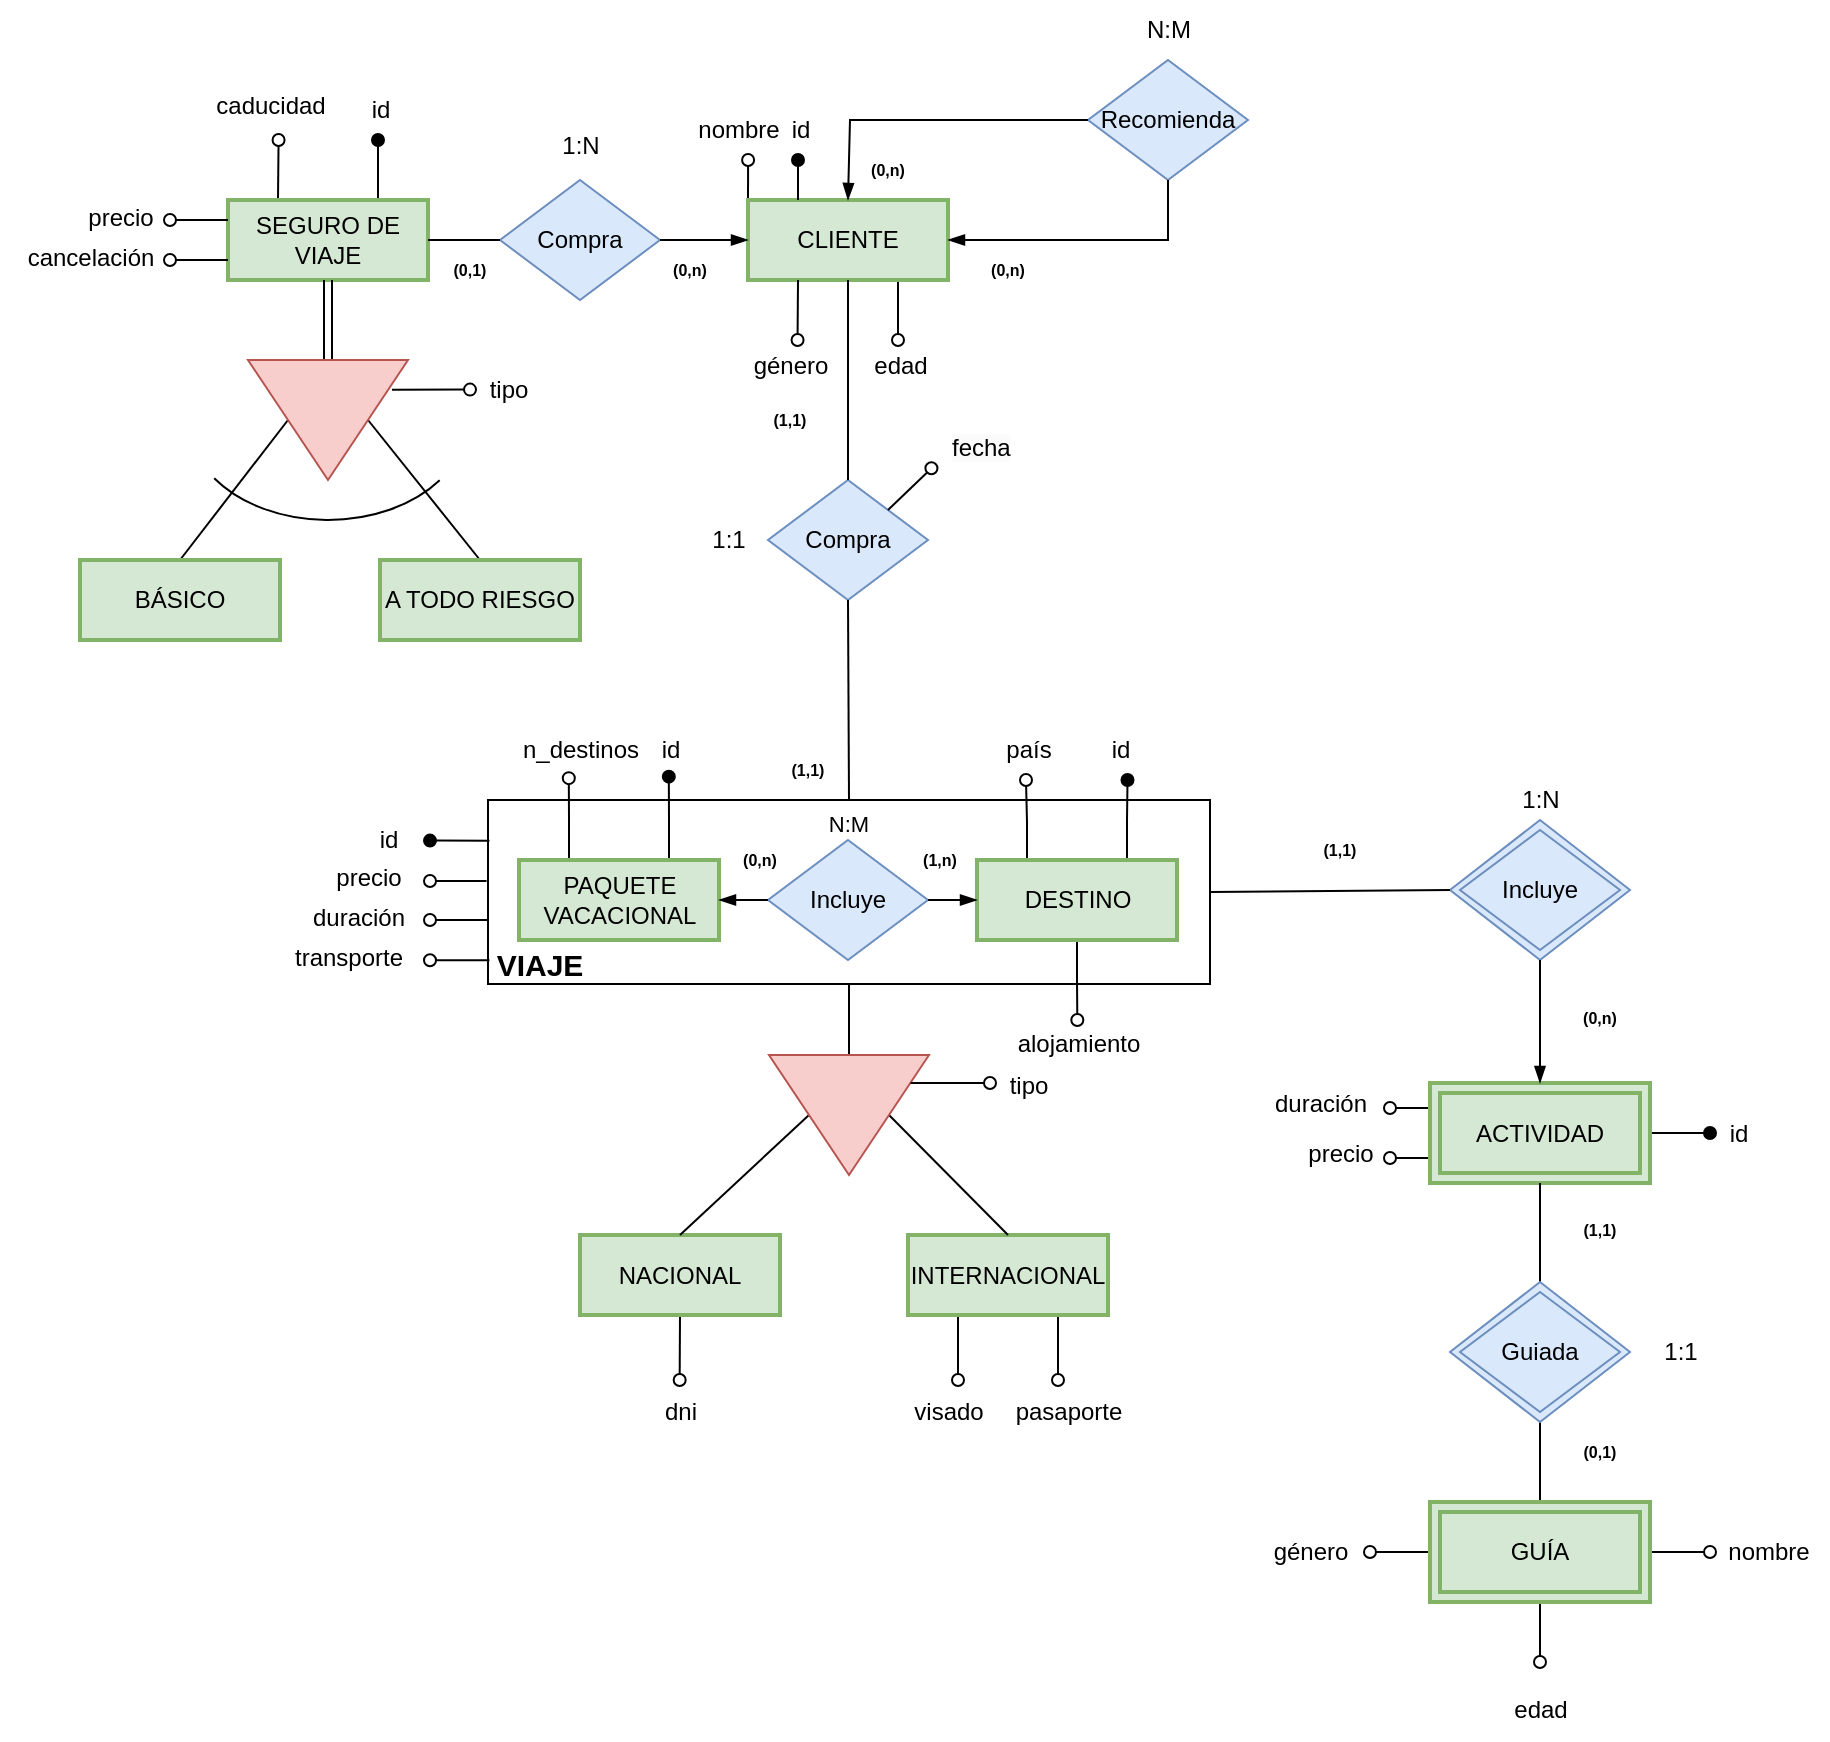 <mxfile version="24.2.5" type="device">
  <diagram name="Página-1" id="KH4kKk857GZRUog4wI0F">
    <mxGraphModel dx="770" dy="696" grid="1" gridSize="10" guides="1" tooltips="1" connect="1" arrows="1" fold="1" page="1" pageScale="1" pageWidth="827" pageHeight="1169" math="0" shadow="0">
      <root>
        <mxCell id="0" />
        <mxCell id="1" parent="0" />
        <mxCell id="D5U8dyYam3pg92O_mBLK-55" value="género" style="text;html=1;align=center;verticalAlign=middle;resizable=0;points=[];autosize=1;strokeColor=none;fillColor=none;" parent="1" vertex="1">
          <mxGeometry x="430" y="278" width="60" height="30" as="geometry" />
        </mxCell>
        <mxCell id="kKVmnHxeWaea36lA8KN8-52" value="" style="rhombus;whiteSpace=wrap;html=1;fillColor=#dae8fc;strokeColor=#6c8ebf;" parent="1" vertex="1">
          <mxGeometry x="790" y="520" width="90" height="70" as="geometry" />
        </mxCell>
        <mxCell id="D5U8dyYam3pg92O_mBLK-21" style="edgeStyle=orthogonalEdgeStyle;rounded=0;orthogonalLoop=1;jettySize=auto;html=1;exitX=1;exitY=0.5;exitDx=0;exitDy=0;endArrow=oval;endFill=1;" parent="1" source="kKVmnHxeWaea36lA8KN8-53" edge="1">
          <mxGeometry relative="1" as="geometry">
            <mxPoint x="920" y="677" as="targetPoint" />
          </mxGeometry>
        </mxCell>
        <mxCell id="D5U8dyYam3pg92O_mBLK-23" style="edgeStyle=orthogonalEdgeStyle;rounded=0;orthogonalLoop=1;jettySize=auto;html=1;exitX=0;exitY=0.25;exitDx=0;exitDy=0;endArrow=oval;endFill=0;" parent="1" source="kKVmnHxeWaea36lA8KN8-53" edge="1">
          <mxGeometry relative="1" as="geometry">
            <mxPoint x="760" y="664" as="targetPoint" />
          </mxGeometry>
        </mxCell>
        <mxCell id="D5U8dyYam3pg92O_mBLK-25" style="edgeStyle=orthogonalEdgeStyle;rounded=0;orthogonalLoop=1;jettySize=auto;html=1;endArrow=oval;endFill=0;exitX=0;exitY=0.75;exitDx=0;exitDy=0;" parent="1" source="kKVmnHxeWaea36lA8KN8-53" edge="1">
          <mxGeometry relative="1" as="geometry">
            <mxPoint x="760" y="689" as="targetPoint" />
          </mxGeometry>
        </mxCell>
        <mxCell id="kKVmnHxeWaea36lA8KN8-53" value="" style="rounded=0;whiteSpace=wrap;html=1;fillColor=#d5e8d4;strokeColor=#82b366;gradientColor=none;strokeWidth=2;glass=0;shadow=0;" parent="1" vertex="1">
          <mxGeometry x="780" y="651.5" width="110" height="50" as="geometry" />
        </mxCell>
        <mxCell id="fBUE--UBw91-HrWwUWmu-17" style="edgeStyle=orthogonalEdgeStyle;rounded=0;orthogonalLoop=1;jettySize=auto;html=1;exitX=-0.002;exitY=0.44;exitDx=0;exitDy=0;exitPerimeter=0;endArrow=oval;endFill=0;" parent="1" source="kKVmnHxeWaea36lA8KN8-54" edge="1">
          <mxGeometry relative="1" as="geometry">
            <mxPoint x="280" y="550" as="targetPoint" />
            <mxPoint x="300" y="550" as="sourcePoint" />
          </mxGeometry>
        </mxCell>
        <mxCell id="fBUE--UBw91-HrWwUWmu-18" style="edgeStyle=orthogonalEdgeStyle;rounded=0;orthogonalLoop=1;jettySize=auto;html=1;exitX=0.002;exitY=0.221;exitDx=0;exitDy=0;exitPerimeter=0;endArrow=oval;endFill=1;" parent="1" source="kKVmnHxeWaea36lA8KN8-54" edge="1">
          <mxGeometry relative="1" as="geometry">
            <mxPoint x="280" y="530" as="targetPoint" />
          </mxGeometry>
        </mxCell>
        <mxCell id="fBUE--UBw91-HrWwUWmu-19" style="edgeStyle=orthogonalEdgeStyle;rounded=0;orthogonalLoop=1;jettySize=auto;html=1;exitX=-0.001;exitY=0.652;exitDx=0;exitDy=0;exitPerimeter=0;endArrow=oval;endFill=0;" parent="1" source="kKVmnHxeWaea36lA8KN8-54" edge="1">
          <mxGeometry relative="1" as="geometry">
            <mxPoint x="280" y="570" as="targetPoint" />
            <mxPoint x="300" y="570" as="sourcePoint" />
          </mxGeometry>
        </mxCell>
        <mxCell id="fBUE--UBw91-HrWwUWmu-20" style="edgeStyle=orthogonalEdgeStyle;rounded=0;orthogonalLoop=1;jettySize=auto;html=1;exitX=0.002;exitY=0.871;exitDx=0;exitDy=0;exitPerimeter=0;endArrow=oval;endFill=0;" parent="1" source="kKVmnHxeWaea36lA8KN8-54" edge="1">
          <mxGeometry relative="1" as="geometry">
            <mxPoint x="280" y="590" as="targetPoint" />
            <mxPoint x="300" y="590" as="sourcePoint" />
          </mxGeometry>
        </mxCell>
        <mxCell id="kKVmnHxeWaea36lA8KN8-54" value="" style="rounded=0;whiteSpace=wrap;html=1;fillColor=none;" parent="1" vertex="1">
          <mxGeometry x="309" y="510" width="361" height="92" as="geometry" />
        </mxCell>
        <mxCell id="D5U8dyYam3pg92O_mBLK-40" style="edgeStyle=orthogonalEdgeStyle;rounded=0;orthogonalLoop=1;jettySize=auto;html=1;exitX=0.75;exitY=0;exitDx=0;exitDy=0;endArrow=oval;endFill=1;entryX=0.497;entryY=0.944;entryDx=0;entryDy=0;entryPerimeter=0;" parent="1" source="kKVmnHxeWaea36lA8KN8-55" target="D5U8dyYam3pg92O_mBLK-41" edge="1">
          <mxGeometry relative="1" as="geometry">
            <mxPoint x="400" y="500" as="targetPoint" />
          </mxGeometry>
        </mxCell>
        <mxCell id="gDjanEeyEWssSe1rTWH_-22" style="edgeStyle=orthogonalEdgeStyle;rounded=0;orthogonalLoop=1;jettySize=auto;html=1;exitX=0.25;exitY=0;exitDx=0;exitDy=0;endArrow=oval;endFill=0;entryX=0.43;entryY=0.969;entryDx=0;entryDy=0;entryPerimeter=0;" parent="1" source="kKVmnHxeWaea36lA8KN8-55" target="gDjanEeyEWssSe1rTWH_-23" edge="1">
          <mxGeometry relative="1" as="geometry">
            <mxPoint x="350" y="500" as="targetPoint" />
          </mxGeometry>
        </mxCell>
        <mxCell id="kKVmnHxeWaea36lA8KN8-55" value="PAQUETE VACACIONAL" style="rounded=0;whiteSpace=wrap;html=1;fillColor=#d5e8d4;strokeColor=#82b366;strokeWidth=2;" parent="1" vertex="1">
          <mxGeometry x="324.5" y="540" width="100" height="40" as="geometry" />
        </mxCell>
        <mxCell id="gDjanEeyEWssSe1rTWH_-10" style="edgeStyle=orthogonalEdgeStyle;rounded=0;orthogonalLoop=1;jettySize=auto;html=1;exitX=0.25;exitY=0;exitDx=0;exitDy=0;endArrow=oval;endFill=0;" parent="1" source="kKVmnHxeWaea36lA8KN8-56" edge="1">
          <mxGeometry relative="1" as="geometry">
            <mxPoint x="578" y="500" as="targetPoint" />
          </mxGeometry>
        </mxCell>
        <mxCell id="gDjanEeyEWssSe1rTWH_-26" style="edgeStyle=orthogonalEdgeStyle;rounded=0;orthogonalLoop=1;jettySize=auto;html=1;exitX=0.75;exitY=0;exitDx=0;exitDy=0;endArrow=oval;endFill=1;" parent="1" source="kKVmnHxeWaea36lA8KN8-56" edge="1">
          <mxGeometry relative="1" as="geometry">
            <mxPoint x="628.757" y="500" as="targetPoint" />
          </mxGeometry>
        </mxCell>
        <mxCell id="fBUE--UBw91-HrWwUWmu-16" style="edgeStyle=orthogonalEdgeStyle;rounded=0;orthogonalLoop=1;jettySize=auto;html=1;exitX=0.5;exitY=1;exitDx=0;exitDy=0;endArrow=oval;endFill=0;" parent="1" source="kKVmnHxeWaea36lA8KN8-56" edge="1">
          <mxGeometry relative="1" as="geometry">
            <mxPoint x="603.667" y="620" as="targetPoint" />
          </mxGeometry>
        </mxCell>
        <mxCell id="kKVmnHxeWaea36lA8KN8-56" value="DESTINO" style="rounded=0;whiteSpace=wrap;html=1;fillColor=#d5e8d4;strokeColor=#82b366;gradientColor=none;strokeWidth=2;glass=0;shadow=0;" parent="1" vertex="1">
          <mxGeometry x="553.5" y="540" width="100" height="40" as="geometry" />
        </mxCell>
        <mxCell id="kKVmnHxeWaea36lA8KN8-57" value="Incluye" style="rhombus;whiteSpace=wrap;html=1;fillColor=#dae8fc;strokeColor=#6c8ebf;" parent="1" vertex="1">
          <mxGeometry x="449" y="530" width="80" height="60" as="geometry" />
        </mxCell>
        <mxCell id="kKVmnHxeWaea36lA8KN8-58" value="" style="endArrow=blockThin;html=1;rounded=0;entryX=1;entryY=0.5;entryDx=0;entryDy=0;exitX=0;exitY=0.5;exitDx=0;exitDy=0;startArrow=none;startFill=0;endFill=1;" parent="1" source="kKVmnHxeWaea36lA8KN8-57" target="kKVmnHxeWaea36lA8KN8-55" edge="1">
          <mxGeometry width="50" height="50" relative="1" as="geometry">
            <mxPoint x="354" y="500" as="sourcePoint" />
            <mxPoint x="304" y="550" as="targetPoint" />
            <Array as="points">
              <mxPoint x="430" y="560" />
            </Array>
          </mxGeometry>
        </mxCell>
        <mxCell id="kKVmnHxeWaea36lA8KN8-59" value="&lt;font style=&quot;font-size: 15px;&quot;&gt;&lt;b&gt;VIAJE&lt;/b&gt;&lt;/font&gt;" style="text;html=1;align=center;verticalAlign=middle;whiteSpace=wrap;rounded=0;" parent="1" vertex="1">
          <mxGeometry x="315" y="582" width="40" height="20" as="geometry" />
        </mxCell>
        <mxCell id="kKVmnHxeWaea36lA8KN8-60" value="Recomienda" style="rhombus;whiteSpace=wrap;html=1;fillColor=#dae8fc;strokeColor=#6c8ebf;" parent="1" vertex="1">
          <mxGeometry x="609" y="140" width="80" height="60" as="geometry" />
        </mxCell>
        <mxCell id="kKVmnHxeWaea36lA8KN8-61" value="Incluye" style="rhombus;whiteSpace=wrap;html=1;fillColor=#dae8fc;strokeColor=#6c8ebf;" parent="1" vertex="1">
          <mxGeometry x="795" y="525" width="80" height="60" as="geometry" />
        </mxCell>
        <mxCell id="kKVmnHxeWaea36lA8KN8-62" value="" style="endArrow=none;html=1;rounded=0;exitX=0.5;exitY=0;exitDx=0;exitDy=0;entryX=0.5;entryY=1;entryDx=0;entryDy=0;endFill=0;startArrow=blockThin;startFill=1;" parent="1" source="kKVmnHxeWaea36lA8KN8-53" target="kKVmnHxeWaea36lA8KN8-52" edge="1">
          <mxGeometry width="50" height="50" relative="1" as="geometry">
            <mxPoint x="1095" y="626.5" as="sourcePoint" />
            <mxPoint x="855" y="626.5" as="targetPoint" />
          </mxGeometry>
        </mxCell>
        <mxCell id="kKVmnHxeWaea36lA8KN8-63" value="" style="endArrow=blockThin;html=1;rounded=0;exitX=1;exitY=0.5;exitDx=0;exitDy=0;endFill=1;entryX=0;entryY=0.5;entryDx=0;entryDy=0;" parent="1" source="kKVmnHxeWaea36lA8KN8-57" target="kKVmnHxeWaea36lA8KN8-56" edge="1">
          <mxGeometry width="50" height="50" relative="1" as="geometry">
            <mxPoint x="455" y="620" as="sourcePoint" />
            <mxPoint x="505" y="570" as="targetPoint" />
          </mxGeometry>
        </mxCell>
        <mxCell id="kKVmnHxeWaea36lA8KN8-64" value="" style="endArrow=none;html=1;rounded=0;exitX=0;exitY=0.5;exitDx=0;exitDy=0;endFill=0;entryX=1;entryY=0.5;entryDx=0;entryDy=0;" parent="1" source="kKVmnHxeWaea36lA8KN8-52" target="kKVmnHxeWaea36lA8KN8-54" edge="1">
          <mxGeometry width="50" height="50" relative="1" as="geometry">
            <mxPoint x="935" y="530" as="sourcePoint" />
            <mxPoint x="690" y="580" as="targetPoint" />
          </mxGeometry>
        </mxCell>
        <mxCell id="fBUE--UBw91-HrWwUWmu-21" style="edgeStyle=orthogonalEdgeStyle;rounded=0;orthogonalLoop=1;jettySize=auto;html=1;exitX=0.25;exitY=1;exitDx=0;exitDy=0;endArrow=oval;endFill=0;" parent="1" source="kKVmnHxeWaea36lA8KN8-65" edge="1">
          <mxGeometry relative="1" as="geometry">
            <mxPoint x="544" y="800" as="targetPoint" />
          </mxGeometry>
        </mxCell>
        <mxCell id="fBUE--UBw91-HrWwUWmu-22" style="edgeStyle=orthogonalEdgeStyle;rounded=0;orthogonalLoop=1;jettySize=auto;html=1;exitX=0.75;exitY=1;exitDx=0;exitDy=0;endArrow=oval;endFill=0;" parent="1" source="kKVmnHxeWaea36lA8KN8-65" edge="1">
          <mxGeometry relative="1" as="geometry">
            <mxPoint x="594" y="800" as="targetPoint" />
          </mxGeometry>
        </mxCell>
        <mxCell id="kKVmnHxeWaea36lA8KN8-65" value="INTERNACIONAL" style="rounded=0;whiteSpace=wrap;html=1;fillColor=#d5e8d4;strokeColor=#82b366;gradientColor=none;strokeWidth=2;glass=0;shadow=0;" parent="1" vertex="1">
          <mxGeometry x="519" y="727.5" width="100" height="40" as="geometry" />
        </mxCell>
        <mxCell id="fBUE--UBw91-HrWwUWmu-23" style="edgeStyle=orthogonalEdgeStyle;rounded=0;orthogonalLoop=1;jettySize=auto;html=1;exitX=0.5;exitY=1;exitDx=0;exitDy=0;endArrow=oval;endFill=0;" parent="1" source="kKVmnHxeWaea36lA8KN8-66" edge="1">
          <mxGeometry relative="1" as="geometry">
            <mxPoint x="404.833" y="800" as="targetPoint" />
          </mxGeometry>
        </mxCell>
        <mxCell id="kKVmnHxeWaea36lA8KN8-66" value="NACIONAL" style="rounded=0;whiteSpace=wrap;html=1;fillColor=#d5e8d4;strokeColor=#82b366;gradientColor=none;strokeWidth=2;glass=0;shadow=0;" parent="1" vertex="1">
          <mxGeometry x="355" y="727.5" width="100" height="40" as="geometry" />
        </mxCell>
        <mxCell id="D5U8dyYam3pg92O_mBLK-77" style="edgeStyle=orthogonalEdgeStyle;rounded=0;orthogonalLoop=1;jettySize=auto;html=1;exitX=0.5;exitY=1;exitDx=0;exitDy=0;endArrow=none;endFill=0;entryX=0.5;entryY=0;entryDx=0;entryDy=0;startArrow=none;startFill=0;" parent="1" source="kKVmnHxeWaea36lA8KN8-53" target="D5U8dyYam3pg92O_mBLK-81" edge="1">
          <mxGeometry relative="1" as="geometry">
            <mxPoint x="835" y="799" as="targetPoint" />
            <mxPoint x="850" y="719" as="sourcePoint" />
          </mxGeometry>
        </mxCell>
        <mxCell id="kKVmnHxeWaea36lA8KN8-67" value="ACTIVIDAD" style="rounded=0;whiteSpace=wrap;html=1;fillColor=#d5e8d4;strokeColor=#82b366;gradientColor=none;strokeWidth=2;glass=0;shadow=0;" parent="1" vertex="1">
          <mxGeometry x="785" y="656.5" width="100" height="40" as="geometry" />
        </mxCell>
        <mxCell id="D5U8dyYam3pg92O_mBLK-50" style="edgeStyle=orthogonalEdgeStyle;rounded=0;orthogonalLoop=1;jettySize=auto;html=1;exitX=0.75;exitY=1;exitDx=0;exitDy=0;endArrow=oval;endFill=0;" parent="1" source="kKVmnHxeWaea36lA8KN8-68" edge="1">
          <mxGeometry relative="1" as="geometry">
            <mxPoint x="514" y="280" as="targetPoint" />
          </mxGeometry>
        </mxCell>
        <mxCell id="gDjanEeyEWssSe1rTWH_-18" style="edgeStyle=orthogonalEdgeStyle;rounded=0;orthogonalLoop=1;jettySize=auto;html=1;exitX=0;exitY=0;exitDx=0;exitDy=0;endArrow=oval;endFill=0;" parent="1" source="kKVmnHxeWaea36lA8KN8-68" edge="1">
          <mxGeometry relative="1" as="geometry">
            <mxPoint x="439.048" y="190" as="targetPoint" />
          </mxGeometry>
        </mxCell>
        <mxCell id="kKVmnHxeWaea36lA8KN8-68" value="CLIENTE" style="rounded=0;whiteSpace=wrap;html=1;fillColor=#d5e8d4;strokeColor=#82b366;gradientColor=none;strokeWidth=2;glass=0;shadow=0;" parent="1" vertex="1">
          <mxGeometry x="439" y="210" width="100" height="40" as="geometry" />
        </mxCell>
        <mxCell id="kKVmnHxeWaea36lA8KN8-69" value="Compra" style="rhombus;whiteSpace=wrap;html=1;fillColor=#dae8fc;strokeColor=#6c8ebf;" parent="1" vertex="1">
          <mxGeometry x="315" y="200" width="80" height="60" as="geometry" />
        </mxCell>
        <mxCell id="D5U8dyYam3pg92O_mBLK-56" style="edgeStyle=orthogonalEdgeStyle;rounded=0;orthogonalLoop=1;jettySize=auto;html=1;exitX=0.25;exitY=0;exitDx=0;exitDy=0;endArrow=oval;endFill=0;" parent="1" source="kKVmnHxeWaea36lA8KN8-70" edge="1">
          <mxGeometry relative="1" as="geometry">
            <mxPoint x="204.286" y="180" as="targetPoint" />
          </mxGeometry>
        </mxCell>
        <mxCell id="D5U8dyYam3pg92O_mBLK-58" style="edgeStyle=orthogonalEdgeStyle;rounded=0;orthogonalLoop=1;jettySize=auto;html=1;exitX=0.75;exitY=0;exitDx=0;exitDy=0;endArrow=oval;endFill=1;" parent="1" source="kKVmnHxeWaea36lA8KN8-70" edge="1">
          <mxGeometry relative="1" as="geometry">
            <mxPoint x="254" y="180" as="targetPoint" />
          </mxGeometry>
        </mxCell>
        <mxCell id="kKVmnHxeWaea36lA8KN8-70" value="SEGURO DE VIAJE" style="rounded=0;whiteSpace=wrap;html=1;fillColor=#d5e8d4;strokeColor=#82b366;gradientColor=none;strokeWidth=2;glass=0;shadow=0;" parent="1" vertex="1">
          <mxGeometry x="179" y="210" width="100" height="40" as="geometry" />
        </mxCell>
        <mxCell id="kKVmnHxeWaea36lA8KN8-71" value="" style="endArrow=blockThin;html=1;rounded=0;exitX=1;exitY=0.5;exitDx=0;exitDy=0;endFill=1;entryX=0;entryY=0.5;entryDx=0;entryDy=0;" parent="1" source="kKVmnHxeWaea36lA8KN8-69" target="kKVmnHxeWaea36lA8KN8-68" edge="1">
          <mxGeometry width="50" height="50" relative="1" as="geometry">
            <mxPoint x="440" y="310" as="sourcePoint" />
            <mxPoint x="380" y="300" as="targetPoint" />
          </mxGeometry>
        </mxCell>
        <mxCell id="kKVmnHxeWaea36lA8KN8-72" value="" style="endArrow=none;html=1;rounded=0;entryX=1;entryY=0.5;entryDx=0;entryDy=0;exitX=0;exitY=0.5;exitDx=0;exitDy=0;" parent="1" source="kKVmnHxeWaea36lA8KN8-69" target="kKVmnHxeWaea36lA8KN8-70" edge="1">
          <mxGeometry width="50" height="50" relative="1" as="geometry">
            <mxPoint x="449" y="230" as="sourcePoint" />
            <mxPoint x="410" y="230" as="targetPoint" />
          </mxGeometry>
        </mxCell>
        <mxCell id="kKVmnHxeWaea36lA8KN8-74" value="" style="endArrow=none;html=1;rounded=0;entryX=0;entryY=0.5;entryDx=0;entryDy=0;exitX=0.5;exitY=1;exitDx=0;exitDy=0;" parent="1" source="kKVmnHxeWaea36lA8KN8-54" target="8CjGvOy21Sc6rGzgSyNP-19" edge="1">
          <mxGeometry width="50" height="50" relative="1" as="geometry">
            <mxPoint x="488" y="600" as="sourcePoint" />
            <mxPoint x="489" y="637.5" as="targetPoint" />
          </mxGeometry>
        </mxCell>
        <mxCell id="kKVmnHxeWaea36lA8KN8-75" value="" style="endArrow=none;html=1;rounded=0;exitX=0.5;exitY=0;exitDx=0;exitDy=0;entryX=0.5;entryY=1;entryDx=0;entryDy=0;" parent="1" source="kKVmnHxeWaea36lA8KN8-66" target="8CjGvOy21Sc6rGzgSyNP-19" edge="1">
          <mxGeometry width="50" height="50" relative="1" as="geometry">
            <mxPoint x="410.5" y="742.5" as="sourcePoint" />
            <mxPoint x="469" y="682.5" as="targetPoint" />
          </mxGeometry>
        </mxCell>
        <mxCell id="kKVmnHxeWaea36lA8KN8-76" value="" style="endArrow=none;html=1;rounded=0;exitX=0.5;exitY=0;exitDx=0;exitDy=0;entryX=0.5;entryY=0;entryDx=0;entryDy=0;" parent="1" source="kKVmnHxeWaea36lA8KN8-65" target="8CjGvOy21Sc6rGzgSyNP-19" edge="1">
          <mxGeometry width="50" height="50" relative="1" as="geometry">
            <mxPoint x="560.5" y="742.5" as="sourcePoint" />
            <mxPoint x="509" y="682.5" as="targetPoint" />
          </mxGeometry>
        </mxCell>
        <mxCell id="kKVmnHxeWaea36lA8KN8-77" value="Compra" style="rhombus;whiteSpace=wrap;html=1;fillColor=#dae8fc;strokeColor=#6c8ebf;" parent="1" vertex="1">
          <mxGeometry x="449" y="350" width="80" height="60" as="geometry" />
        </mxCell>
        <mxCell id="kKVmnHxeWaea36lA8KN8-79" value="" style="verticalLabelPosition=bottom;verticalAlign=top;html=1;shape=mxgraph.basic.arc;startAngle=0.353;endAngle=0.651;" parent="1" vertex="1">
          <mxGeometry x="159" y="270" width="140" height="100" as="geometry" />
        </mxCell>
        <mxCell id="kKVmnHxeWaea36lA8KN8-80" value="" style="endArrow=none;html=1;rounded=0;exitX=0.5;exitY=0;exitDx=0;exitDy=0;entryX=0.5;entryY=1;entryDx=0;entryDy=0;" parent="1" source="kKVmnHxeWaea36lA8KN8-83" target="8CjGvOy21Sc6rGzgSyNP-18" edge="1">
          <mxGeometry width="50" height="50" relative="1" as="geometry">
            <mxPoint x="142" y="420" as="sourcePoint" />
            <mxPoint x="209" y="335" as="targetPoint" />
          </mxGeometry>
        </mxCell>
        <mxCell id="kKVmnHxeWaea36lA8KN8-81" value="" style="endArrow=none;html=1;rounded=0;exitX=0.5;exitY=0;exitDx=0;exitDy=0;entryX=0.5;entryY=0;entryDx=0;entryDy=0;" parent="1" source="kKVmnHxeWaea36lA8KN8-82" target="8CjGvOy21Sc6rGzgSyNP-18" edge="1">
          <mxGeometry width="50" height="50" relative="1" as="geometry">
            <mxPoint x="316" y="420" as="sourcePoint" />
            <mxPoint x="249" y="335" as="targetPoint" />
          </mxGeometry>
        </mxCell>
        <mxCell id="kKVmnHxeWaea36lA8KN8-82" value="A TODO RIESGO" style="rounded=0;whiteSpace=wrap;html=1;fillColor=#d5e8d4;strokeColor=#82b366;gradientColor=none;strokeWidth=2;glass=0;shadow=0;" parent="1" vertex="1">
          <mxGeometry x="255" y="390" width="100" height="40" as="geometry" />
        </mxCell>
        <mxCell id="D5U8dyYam3pg92O_mBLK-62" style="edgeStyle=orthogonalEdgeStyle;rounded=0;orthogonalLoop=1;jettySize=auto;html=1;exitX=0;exitY=0.25;exitDx=0;exitDy=0;endArrow=oval;endFill=0;" parent="1" source="kKVmnHxeWaea36lA8KN8-70" edge="1">
          <mxGeometry relative="1" as="geometry">
            <mxPoint x="150" y="220" as="targetPoint" />
            <mxPoint x="129.5" y="420" as="sourcePoint" />
          </mxGeometry>
        </mxCell>
        <mxCell id="kKVmnHxeWaea36lA8KN8-83" value="BÁSICO" style="rounded=0;whiteSpace=wrap;html=1;fillColor=#d5e8d4;strokeColor=#82b366;gradientColor=none;strokeWidth=2;glass=0;shadow=0;" parent="1" vertex="1">
          <mxGeometry x="105" y="390" width="100" height="40" as="geometry" />
        </mxCell>
        <mxCell id="kKVmnHxeWaea36lA8KN8-84" value="" style="endArrow=none;html=1;rounded=0;entryX=0;entryY=0.5;entryDx=0;entryDy=0;exitX=0.5;exitY=1;exitDx=0;exitDy=0;shape=link;" parent="1" source="kKVmnHxeWaea36lA8KN8-70" target="8CjGvOy21Sc6rGzgSyNP-18" edge="1">
          <mxGeometry width="50" height="50" relative="1" as="geometry">
            <mxPoint x="250" y="260" as="sourcePoint" />
            <mxPoint x="229" y="290" as="targetPoint" />
          </mxGeometry>
        </mxCell>
        <mxCell id="kKVmnHxeWaea36lA8KN8-86" value="" style="endArrow=oval;html=1;rounded=0;entryX=0;entryY=1;entryDx=0;entryDy=0;exitX=1;exitY=0;exitDx=0;exitDy=0;endFill=0;" parent="1" source="kKVmnHxeWaea36lA8KN8-77" edge="1">
          <mxGeometry width="50" height="50" relative="1" as="geometry">
            <mxPoint x="159" y="430" as="sourcePoint" />
            <mxPoint x="530.716" y="344.142" as="targetPoint" />
          </mxGeometry>
        </mxCell>
        <mxCell id="kKVmnHxeWaea36lA8KN8-89" value="&lt;b style=&quot;font-size: 8px;&quot;&gt;(0,n)&lt;/b&gt;" style="text;html=1;align=center;verticalAlign=middle;whiteSpace=wrap;rounded=0;fontSize=8;" parent="1" vertex="1">
          <mxGeometry x="380" y="230" width="60" height="30" as="geometry" />
        </mxCell>
        <mxCell id="kKVmnHxeWaea36lA8KN8-90" value="&lt;span style=&quot;font-size: 8px;&quot;&gt;&lt;b style=&quot;font-size: 8px;&quot;&gt;(0,1)&lt;/b&gt;&lt;/span&gt;" style="text;html=1;align=center;verticalAlign=middle;whiteSpace=wrap;rounded=0;fontSize=8;" parent="1" vertex="1">
          <mxGeometry x="270" y="230" width="60" height="30" as="geometry" />
        </mxCell>
        <mxCell id="kKVmnHxeWaea36lA8KN8-91" value="&lt;b style=&quot;font-size: 8px;&quot;&gt;(1,1)&lt;/b&gt;" style="text;html=1;align=center;verticalAlign=middle;whiteSpace=wrap;rounded=0;fontSize=8;" parent="1" vertex="1">
          <mxGeometry x="705" y="520" width="60" height="30" as="geometry" />
        </mxCell>
        <mxCell id="kKVmnHxeWaea36lA8KN8-92" value="&lt;b style=&quot;font-size: 8px;&quot;&gt;(0,n)&lt;/b&gt;" style="text;html=1;align=center;verticalAlign=middle;whiteSpace=wrap;rounded=0;fontSize=8;" parent="1" vertex="1">
          <mxGeometry x="835" y="604" width="60" height="30" as="geometry" />
        </mxCell>
        <mxCell id="kKVmnHxeWaea36lA8KN8-93" value="&lt;b style=&quot;font-size: 8px;&quot;&gt;(0,n)&lt;/b&gt;" style="text;html=1;align=center;verticalAlign=middle;whiteSpace=wrap;rounded=0;fontSize=8;" parent="1" vertex="1">
          <mxGeometry x="414.5" y="525" width="60" height="30" as="geometry" />
        </mxCell>
        <mxCell id="kKVmnHxeWaea36lA8KN8-94" value="&lt;span style=&quot;font-size: 8px;&quot;&gt;&lt;b style=&quot;font-size: 8px;&quot;&gt;(1,n)&lt;/b&gt;&lt;/span&gt;" style="text;html=1;align=center;verticalAlign=middle;whiteSpace=wrap;rounded=0;fontSize=8;" parent="1" vertex="1">
          <mxGeometry x="504.5" y="525" width="60" height="30" as="geometry" />
        </mxCell>
        <mxCell id="kKVmnHxeWaea36lA8KN8-95" value="" style="endArrow=none;html=1;rounded=0;entryX=0.5;entryY=1;entryDx=0;entryDy=0;exitX=0.5;exitY=0;exitDx=0;exitDy=0;startArrow=none;startFill=0;endFill=0;" parent="1" source="kKVmnHxeWaea36lA8KN8-77" target="kKVmnHxeWaea36lA8KN8-68" edge="1">
          <mxGeometry width="50" height="50" relative="1" as="geometry">
            <mxPoint x="480" y="450" as="sourcePoint" />
            <mxPoint x="530" y="400" as="targetPoint" />
          </mxGeometry>
        </mxCell>
        <mxCell id="kKVmnHxeWaea36lA8KN8-96" value="" style="endArrow=none;html=1;rounded=0;exitX=0.5;exitY=0;exitDx=0;exitDy=0;entryX=0.5;entryY=1;entryDx=0;entryDy=0;" parent="1" source="kKVmnHxeWaea36lA8KN8-54" target="kKVmnHxeWaea36lA8KN8-77" edge="1">
          <mxGeometry width="50" height="50" relative="1" as="geometry">
            <mxPoint x="490" y="420" as="sourcePoint" />
            <mxPoint x="540" y="370" as="targetPoint" />
          </mxGeometry>
        </mxCell>
        <mxCell id="kKVmnHxeWaea36lA8KN8-97" value="" style="endArrow=blockThin;html=1;rounded=0;entryX=1;entryY=0.5;entryDx=0;entryDy=0;exitX=0.5;exitY=1;exitDx=0;exitDy=0;startArrow=none;startFill=0;endFill=1;" parent="1" source="kKVmnHxeWaea36lA8KN8-60" target="kKVmnHxeWaea36lA8KN8-68" edge="1">
          <mxGeometry width="50" height="50" relative="1" as="geometry">
            <mxPoint x="520" y="430" as="sourcePoint" />
            <mxPoint x="570" y="380" as="targetPoint" />
            <Array as="points">
              <mxPoint x="649" y="230" />
            </Array>
          </mxGeometry>
        </mxCell>
        <mxCell id="kKVmnHxeWaea36lA8KN8-98" value="" style="endArrow=blockThin;html=1;rounded=0;entryX=0.5;entryY=0;entryDx=0;entryDy=0;endFill=1;exitX=0;exitY=0.5;exitDx=0;exitDy=0;" parent="1" source="kKVmnHxeWaea36lA8KN8-60" target="kKVmnHxeWaea36lA8KN8-68" edge="1">
          <mxGeometry width="50" height="50" relative="1" as="geometry">
            <mxPoint x="580" y="180" as="sourcePoint" />
            <mxPoint x="570" y="270" as="targetPoint" />
            <Array as="points">
              <mxPoint x="490" y="170" />
            </Array>
          </mxGeometry>
        </mxCell>
        <mxCell id="kKVmnHxeWaea36lA8KN8-99" value="&lt;b style=&quot;font-size: 8px;&quot;&gt;(0&lt;/b&gt;&lt;b style=&quot;background-color: initial; font-size: 8px;&quot;&gt;,n)&lt;/b&gt;" style="text;html=1;align=center;verticalAlign=middle;whiteSpace=wrap;rounded=0;fontSize=8;" parent="1" vertex="1">
          <mxGeometry x="479" y="180" width="60" height="30" as="geometry" />
        </mxCell>
        <mxCell id="kKVmnHxeWaea36lA8KN8-100" value="&lt;b style=&quot;font-size: 8px;&quot;&gt;(0,n)&lt;/b&gt;" style="text;html=1;align=center;verticalAlign=middle;whiteSpace=wrap;rounded=0;fontSize=8;" parent="1" vertex="1">
          <mxGeometry x="539" y="230" width="60" height="30" as="geometry" />
        </mxCell>
        <mxCell id="kKVmnHxeWaea36lA8KN8-101" value="&lt;b style=&quot;font-size: 8px;&quot;&gt;(1,1)&lt;/b&gt;" style="text;html=1;align=center;verticalAlign=middle;whiteSpace=wrap;rounded=0;fontSize=8;" parent="1" vertex="1">
          <mxGeometry x="430" y="305" width="60" height="30" as="geometry" />
        </mxCell>
        <mxCell id="kKVmnHxeWaea36lA8KN8-102" value="&lt;b style=&quot;font-size: 8px;&quot;&gt;(1,1)&lt;/b&gt;" style="text;html=1;align=center;verticalAlign=middle;whiteSpace=wrap;rounded=0;fontSize=8;" parent="1" vertex="1">
          <mxGeometry x="439" y="480" width="60" height="30" as="geometry" />
        </mxCell>
        <mxCell id="D5U8dyYam3pg92O_mBLK-2" value="N:M" style="text;html=1;align=center;verticalAlign=middle;resizable=0;points=[];autosize=1;strokeColor=none;fillColor=none;fontSize=11;" parent="1" vertex="1">
          <mxGeometry x="469" y="507" width="40" height="30" as="geometry" />
        </mxCell>
        <mxCell id="D5U8dyYam3pg92O_mBLK-4" value="dni" style="text;html=1;align=center;verticalAlign=middle;resizable=0;points=[];autosize=1;strokeColor=none;fillColor=none;" parent="1" vertex="1">
          <mxGeometry x="385" y="801" width="40" height="30" as="geometry" />
        </mxCell>
        <mxCell id="D5U8dyYam3pg92O_mBLK-9" value="visado" style="text;html=1;align=center;verticalAlign=middle;resizable=0;points=[];autosize=1;strokeColor=none;fillColor=none;" parent="1" vertex="1">
          <mxGeometry x="509" y="801" width="60" height="30" as="geometry" />
        </mxCell>
        <mxCell id="D5U8dyYam3pg92O_mBLK-22" value="id" style="text;html=1;align=center;verticalAlign=middle;resizable=0;points=[];autosize=1;strokeColor=none;fillColor=none;" parent="1" vertex="1">
          <mxGeometry x="919" y="661.5" width="30" height="30" as="geometry" />
        </mxCell>
        <mxCell id="D5U8dyYam3pg92O_mBLK-24" value="precio" style="text;html=1;align=center;verticalAlign=middle;resizable=0;points=[];autosize=1;strokeColor=none;fillColor=none;" parent="1" vertex="1">
          <mxGeometry x="705" y="671.5" width="60" height="30" as="geometry" />
        </mxCell>
        <mxCell id="D5U8dyYam3pg92O_mBLK-26" value="duración" style="text;html=1;align=center;verticalAlign=middle;resizable=0;points=[];autosize=1;strokeColor=none;fillColor=none;" parent="1" vertex="1">
          <mxGeometry x="690" y="646.5" width="70" height="30" as="geometry" />
        </mxCell>
        <mxCell id="D5U8dyYam3pg92O_mBLK-34" value="id" style="text;html=1;align=center;verticalAlign=middle;resizable=0;points=[];autosize=1;strokeColor=none;fillColor=none;" parent="1" vertex="1">
          <mxGeometry x="610" y="470" width="30" height="30" as="geometry" />
        </mxCell>
        <mxCell id="D5U8dyYam3pg92O_mBLK-37" value="país" style="text;html=1;align=center;verticalAlign=middle;resizable=0;points=[];autosize=1;strokeColor=none;fillColor=none;" parent="1" vertex="1">
          <mxGeometry x="553.5" y="470" width="50" height="30" as="geometry" />
        </mxCell>
        <mxCell id="D5U8dyYam3pg92O_mBLK-41" value="id" style="text;html=1;align=center;verticalAlign=middle;resizable=0;points=[];autosize=1;strokeColor=none;fillColor=none;" parent="1" vertex="1">
          <mxGeometry x="384.5" y="470" width="30" height="30" as="geometry" />
        </mxCell>
        <mxCell id="D5U8dyYam3pg92O_mBLK-47" value="&lt;span style=&quot;color: rgb(0, 0, 0); font-family: Helvetica; font-size: 12px; font-style: normal; font-variant-ligatures: normal; font-variant-caps: normal; font-weight: 400; letter-spacing: normal; orphans: 2; text-align: center; text-indent: 0px; text-transform: none; widows: 2; word-spacing: 0px; -webkit-text-stroke-width: 0px; background-color: rgb(251, 251, 251); text-decoration-thickness: initial; text-decoration-style: initial; text-decoration-color: initial; float: none; display: inline !important;&quot;&gt;fecha&lt;/span&gt;" style="text;whiteSpace=wrap;html=1;" parent="1" vertex="1">
          <mxGeometry x="539" y="320" width="70" height="30" as="geometry" />
        </mxCell>
        <mxCell id="D5U8dyYam3pg92O_mBLK-51" value="id" style="text;html=1;align=center;verticalAlign=middle;resizable=0;points=[];autosize=1;strokeColor=none;fillColor=none;" parent="1" vertex="1">
          <mxGeometry x="449.5" y="160" width="30" height="30" as="geometry" />
        </mxCell>
        <mxCell id="D5U8dyYam3pg92O_mBLK-57" value="id" style="text;html=1;align=center;verticalAlign=middle;resizable=0;points=[];autosize=1;strokeColor=none;fillColor=none;container=1;" parent="1" vertex="1">
          <mxGeometry x="240" y="150" width="30" height="30" as="geometry" />
        </mxCell>
        <mxCell id="D5U8dyYam3pg92O_mBLK-61" value="caducidad" style="text;html=1;align=center;verticalAlign=middle;resizable=0;points=[];autosize=1;strokeColor=none;fillColor=none;" parent="1" vertex="1">
          <mxGeometry x="160" y="148" width="80" height="30" as="geometry" />
        </mxCell>
        <mxCell id="D5U8dyYam3pg92O_mBLK-63" value="precio" style="text;html=1;align=center;verticalAlign=middle;resizable=0;points=[];autosize=1;strokeColor=none;fillColor=none;" parent="1" vertex="1">
          <mxGeometry x="95" y="204" width="60" height="30" as="geometry" />
        </mxCell>
        <mxCell id="D5U8dyYam3pg92O_mBLK-69" value="cancelación" style="text;html=1;align=center;verticalAlign=middle;resizable=0;points=[];autosize=1;strokeColor=none;fillColor=none;" parent="1" vertex="1">
          <mxGeometry x="65" y="224" width="90" height="30" as="geometry" />
        </mxCell>
        <mxCell id="D5U8dyYam3pg92O_mBLK-70" style="edgeStyle=orthogonalEdgeStyle;rounded=0;orthogonalLoop=1;jettySize=auto;html=1;endArrow=oval;endFill=0;exitX=0;exitY=0.75;exitDx=0;exitDy=0;" parent="1" source="kKVmnHxeWaea36lA8KN8-70" edge="1">
          <mxGeometry relative="1" as="geometry">
            <mxPoint x="170" y="440" as="sourcePoint" />
            <mxPoint x="150" y="240" as="targetPoint" />
          </mxGeometry>
        </mxCell>
        <mxCell id="D5U8dyYam3pg92O_mBLK-72" value="1:N" style="text;html=1;align=center;verticalAlign=middle;resizable=0;points=[];autosize=1;strokeColor=none;fillColor=none;" parent="1" vertex="1">
          <mxGeometry x="335" y="168" width="40" height="30" as="geometry" />
        </mxCell>
        <mxCell id="D5U8dyYam3pg92O_mBLK-73" value="1:N" style="text;html=1;align=center;verticalAlign=middle;resizable=0;points=[];autosize=1;strokeColor=none;fillColor=none;" parent="1" vertex="1">
          <mxGeometry x="815" y="495" width="40" height="30" as="geometry" />
        </mxCell>
        <mxCell id="D5U8dyYam3pg92O_mBLK-74" value="N:M" style="text;html=1;align=center;verticalAlign=middle;resizable=0;points=[];autosize=1;strokeColor=none;fillColor=none;" parent="1" vertex="1">
          <mxGeometry x="624" y="110" width="50" height="30" as="geometry" />
        </mxCell>
        <mxCell id="D5U8dyYam3pg92O_mBLK-75" value="1:1" style="text;html=1;align=center;verticalAlign=middle;resizable=0;points=[];autosize=1;strokeColor=none;fillColor=none;" parent="1" vertex="1">
          <mxGeometry x="409" y="365" width="40" height="30" as="geometry" />
        </mxCell>
        <mxCell id="D5U8dyYam3pg92O_mBLK-86" style="edgeStyle=orthogonalEdgeStyle;rounded=0;orthogonalLoop=1;jettySize=auto;html=1;entryX=0.5;entryY=0;entryDx=0;entryDy=0;endArrow=none;endFill=0;exitX=0.5;exitY=1;exitDx=0;exitDy=0;" parent="1" source="D5U8dyYam3pg92O_mBLK-81" target="D5U8dyYam3pg92O_mBLK-84" edge="1">
          <mxGeometry relative="1" as="geometry" />
        </mxCell>
        <mxCell id="D5U8dyYam3pg92O_mBLK-81" value="" style="rhombus;whiteSpace=wrap;html=1;fillColor=#dae8fc;strokeColor=#6c8ebf;" parent="1" vertex="1">
          <mxGeometry x="790" y="751" width="90" height="70" as="geometry" />
        </mxCell>
        <mxCell id="D5U8dyYam3pg92O_mBLK-82" value="Guiada" style="rhombus;whiteSpace=wrap;html=1;fillColor=#dae8fc;strokeColor=#6c8ebf;" parent="1" vertex="1">
          <mxGeometry x="795" y="756" width="80" height="60" as="geometry" />
        </mxCell>
        <mxCell id="D5U8dyYam3pg92O_mBLK-100" style="edgeStyle=orthogonalEdgeStyle;rounded=0;orthogonalLoop=1;jettySize=auto;html=1;exitX=0;exitY=0.5;exitDx=0;exitDy=0;endArrow=oval;endFill=0;" parent="1" source="D5U8dyYam3pg92O_mBLK-84" edge="1">
          <mxGeometry relative="1" as="geometry">
            <mxPoint x="750" y="886" as="targetPoint" />
          </mxGeometry>
        </mxCell>
        <mxCell id="D5U8dyYam3pg92O_mBLK-108" style="edgeStyle=orthogonalEdgeStyle;rounded=0;orthogonalLoop=1;jettySize=auto;html=1;exitX=0.5;exitY=1;exitDx=0;exitDy=0;endArrow=oval;endFill=0;" parent="1" source="D5U8dyYam3pg92O_mBLK-84" edge="1">
          <mxGeometry relative="1" as="geometry">
            <mxPoint x="835" y="941" as="targetPoint" />
          </mxGeometry>
        </mxCell>
        <mxCell id="gDjanEeyEWssSe1rTWH_-27" style="edgeStyle=orthogonalEdgeStyle;rounded=0;orthogonalLoop=1;jettySize=auto;html=1;exitX=1;exitY=0.5;exitDx=0;exitDy=0;endArrow=oval;endFill=0;" parent="1" source="D5U8dyYam3pg92O_mBLK-84" edge="1">
          <mxGeometry relative="1" as="geometry">
            <mxPoint x="920" y="886" as="targetPoint" />
          </mxGeometry>
        </mxCell>
        <mxCell id="D5U8dyYam3pg92O_mBLK-84" value="" style="rounded=0;whiteSpace=wrap;html=1;fillColor=#d5e8d4;strokeColor=#82b366;gradientColor=none;strokeWidth=2;glass=0;shadow=0;" parent="1" vertex="1">
          <mxGeometry x="780" y="861" width="110" height="50" as="geometry" />
        </mxCell>
        <mxCell id="D5U8dyYam3pg92O_mBLK-85" value="GUÍA" style="rounded=0;whiteSpace=wrap;html=1;fillColor=#d5e8d4;strokeColor=#82b366;gradientColor=none;strokeWidth=2;glass=0;shadow=0;" parent="1" vertex="1">
          <mxGeometry x="785" y="866" width="100" height="40" as="geometry" />
        </mxCell>
        <mxCell id="D5U8dyYam3pg92O_mBLK-103" value="&lt;b style=&quot;font-size: 8px;&quot;&gt;(0,1)&lt;/b&gt;" style="text;html=1;align=center;verticalAlign=middle;whiteSpace=wrap;rounded=0;fontSize=8;" parent="1" vertex="1">
          <mxGeometry x="835" y="821" width="60" height="30" as="geometry" />
        </mxCell>
        <mxCell id="D5U8dyYam3pg92O_mBLK-105" value="&lt;b style=&quot;font-size: 8px;&quot;&gt;(1,1)&lt;/b&gt;" style="text;html=1;align=center;verticalAlign=middle;whiteSpace=wrap;rounded=0;fontSize=8;" parent="1" vertex="1">
          <mxGeometry x="835" y="710" width="60" height="30" as="geometry" />
        </mxCell>
        <mxCell id="D5U8dyYam3pg92O_mBLK-106" value="1:1" style="text;html=1;align=center;verticalAlign=middle;resizable=0;points=[];autosize=1;strokeColor=none;fillColor=none;" parent="1" vertex="1">
          <mxGeometry x="885" y="771" width="40" height="30" as="geometry" />
        </mxCell>
        <mxCell id="D5U8dyYam3pg92O_mBLK-107" value="gé&lt;span style=&quot;background-color: initial;&quot;&gt;nero&lt;/span&gt;" style="text;html=1;align=center;verticalAlign=middle;resizable=0;points=[];autosize=1;strokeColor=none;fillColor=none;" parent="1" vertex="1">
          <mxGeometry x="690" y="871" width="60" height="30" as="geometry" />
        </mxCell>
        <mxCell id="D5U8dyYam3pg92O_mBLK-109" value="edad" style="text;html=1;align=center;verticalAlign=middle;resizable=0;points=[];autosize=1;strokeColor=none;fillColor=none;" parent="1" vertex="1">
          <mxGeometry x="810" y="950" width="50" height="30" as="geometry" />
        </mxCell>
        <mxCell id="8CjGvOy21Sc6rGzgSyNP-2" style="edgeStyle=orthogonalEdgeStyle;rounded=0;orthogonalLoop=1;jettySize=auto;html=1;exitX=0.25;exitY=1;exitDx=0;exitDy=0;entryX=0.563;entryY=0.067;entryDx=0;entryDy=0;entryPerimeter=0;endArrow=oval;endFill=0;" parent="1" source="kKVmnHxeWaea36lA8KN8-68" target="D5U8dyYam3pg92O_mBLK-55" edge="1">
          <mxGeometry relative="1" as="geometry" />
        </mxCell>
        <mxCell id="8CjGvOy21Sc6rGzgSyNP-8" value="pasaporte" style="text;html=1;align=center;verticalAlign=middle;resizable=0;points=[];autosize=1;strokeColor=none;fillColor=none;" parent="1" vertex="1">
          <mxGeometry x="559" y="801" width="80" height="30" as="geometry" />
        </mxCell>
        <mxCell id="8CjGvOy21Sc6rGzgSyNP-15" value="transporte" style="text;html=1;align=center;verticalAlign=middle;resizable=0;points=[];autosize=1;strokeColor=none;fillColor=none;" parent="1" vertex="1">
          <mxGeometry x="199" y="574" width="80" height="30" as="geometry" />
        </mxCell>
        <mxCell id="8CjGvOy21Sc6rGzgSyNP-16" value="alojamiento" style="text;html=1;align=center;verticalAlign=middle;resizable=0;points=[];autosize=1;strokeColor=none;fillColor=none;" parent="1" vertex="1">
          <mxGeometry x="563.5" y="616.5" width="80" height="30" as="geometry" />
        </mxCell>
        <mxCell id="gDjanEeyEWssSe1rTWH_-4" style="edgeStyle=orthogonalEdgeStyle;rounded=0;orthogonalLoop=1;jettySize=auto;html=1;exitX=0.247;exitY=0.1;exitDx=0;exitDy=0;exitPerimeter=0;endArrow=oval;endFill=0;" parent="1" source="8CjGvOy21Sc6rGzgSyNP-18" edge="1">
          <mxGeometry relative="1" as="geometry">
            <mxPoint x="300" y="305" as="targetPoint" />
          </mxGeometry>
        </mxCell>
        <mxCell id="8CjGvOy21Sc6rGzgSyNP-18" value="" style="triangle;whiteSpace=wrap;html=1;direction=south;fillColor=#f8cecc;strokeColor=#b85450;" parent="1" vertex="1">
          <mxGeometry x="189" y="290" width="80" height="60" as="geometry" />
        </mxCell>
        <mxCell id="8CjGvOy21Sc6rGzgSyNP-19" value="" style="triangle;whiteSpace=wrap;html=1;direction=south;fillColor=#f8cecc;strokeColor=#b85450;" parent="1" vertex="1">
          <mxGeometry x="449.5" y="637.5" width="80" height="60" as="geometry" />
        </mxCell>
        <mxCell id="8CjGvOy21Sc6rGzgSyNP-20" style="edgeStyle=orthogonalEdgeStyle;rounded=0;orthogonalLoop=1;jettySize=auto;html=1;endArrow=oval;endFill=1;exitX=0.25;exitY=0;exitDx=0;exitDy=0;" parent="1" source="kKVmnHxeWaea36lA8KN8-68" edge="1">
          <mxGeometry relative="1" as="geometry">
            <mxPoint x="464" y="190" as="targetPoint" />
            <mxPoint x="470" y="180" as="sourcePoint" />
          </mxGeometry>
        </mxCell>
        <mxCell id="8CjGvOy21Sc6rGzgSyNP-21" value="edad" style="text;html=1;align=center;verticalAlign=middle;resizable=0;points=[];autosize=1;strokeColor=none;fillColor=none;" parent="1" vertex="1">
          <mxGeometry x="490" y="278" width="50" height="30" as="geometry" />
        </mxCell>
        <mxCell id="gDjanEeyEWssSe1rTWH_-5" value="tipo" style="text;html=1;align=center;verticalAlign=middle;resizable=0;points=[];autosize=1;strokeColor=none;fillColor=none;" parent="1" vertex="1">
          <mxGeometry x="299" y="290" width="40" height="30" as="geometry" />
        </mxCell>
        <mxCell id="gDjanEeyEWssSe1rTWH_-6" style="edgeStyle=orthogonalEdgeStyle;rounded=0;orthogonalLoop=1;jettySize=auto;html=1;endArrow=oval;endFill=0;exitX=0.233;exitY=0.115;exitDx=0;exitDy=0;exitPerimeter=0;" parent="1" source="8CjGvOy21Sc6rGzgSyNP-19" edge="1">
          <mxGeometry relative="1" as="geometry">
            <mxPoint x="560" y="652" as="targetPoint" />
            <mxPoint x="540" y="670" as="sourcePoint" />
          </mxGeometry>
        </mxCell>
        <mxCell id="gDjanEeyEWssSe1rTWH_-7" value="tipo" style="text;html=1;align=center;verticalAlign=middle;resizable=0;points=[];autosize=1;strokeColor=none;fillColor=none;" parent="1" vertex="1">
          <mxGeometry x="559" y="637.5" width="40" height="30" as="geometry" />
        </mxCell>
        <mxCell id="gDjanEeyEWssSe1rTWH_-16" value="nombre" style="text;html=1;align=center;verticalAlign=middle;resizable=0;points=[];autosize=1;strokeColor=none;fillColor=none;" parent="1" vertex="1">
          <mxGeometry x="919" y="871" width="60" height="30" as="geometry" />
        </mxCell>
        <mxCell id="gDjanEeyEWssSe1rTWH_-19" value="nombre" style="text;html=1;align=center;verticalAlign=middle;resizable=0;points=[];autosize=1;strokeColor=none;fillColor=none;" parent="1" vertex="1">
          <mxGeometry x="404" y="160" width="60" height="30" as="geometry" />
        </mxCell>
        <mxCell id="gDjanEeyEWssSe1rTWH_-23" value="n_destinos" style="text;html=1;align=center;verticalAlign=middle;resizable=0;points=[];autosize=1;strokeColor=none;fillColor=none;" parent="1" vertex="1">
          <mxGeometry x="315" y="470" width="80" height="30" as="geometry" />
        </mxCell>
        <mxCell id="fBUE--UBw91-HrWwUWmu-2" value="duración" style="text;html=1;align=center;verticalAlign=middle;resizable=0;points=[];autosize=1;strokeColor=none;fillColor=none;" parent="1" vertex="1">
          <mxGeometry x="209" y="554" width="70" height="30" as="geometry" />
        </mxCell>
        <mxCell id="fBUE--UBw91-HrWwUWmu-3" value="id" style="text;html=1;align=center;verticalAlign=middle;resizable=0;points=[];autosize=1;strokeColor=none;fillColor=none;" parent="1" vertex="1">
          <mxGeometry x="244" y="515" width="30" height="30" as="geometry" />
        </mxCell>
        <mxCell id="fBUE--UBw91-HrWwUWmu-5" value="precio" style="text;html=1;align=center;verticalAlign=middle;resizable=0;points=[];autosize=1;strokeColor=none;fillColor=none;" parent="1" vertex="1">
          <mxGeometry x="219" y="534" width="60" height="30" as="geometry" />
        </mxCell>
      </root>
    </mxGraphModel>
  </diagram>
</mxfile>

